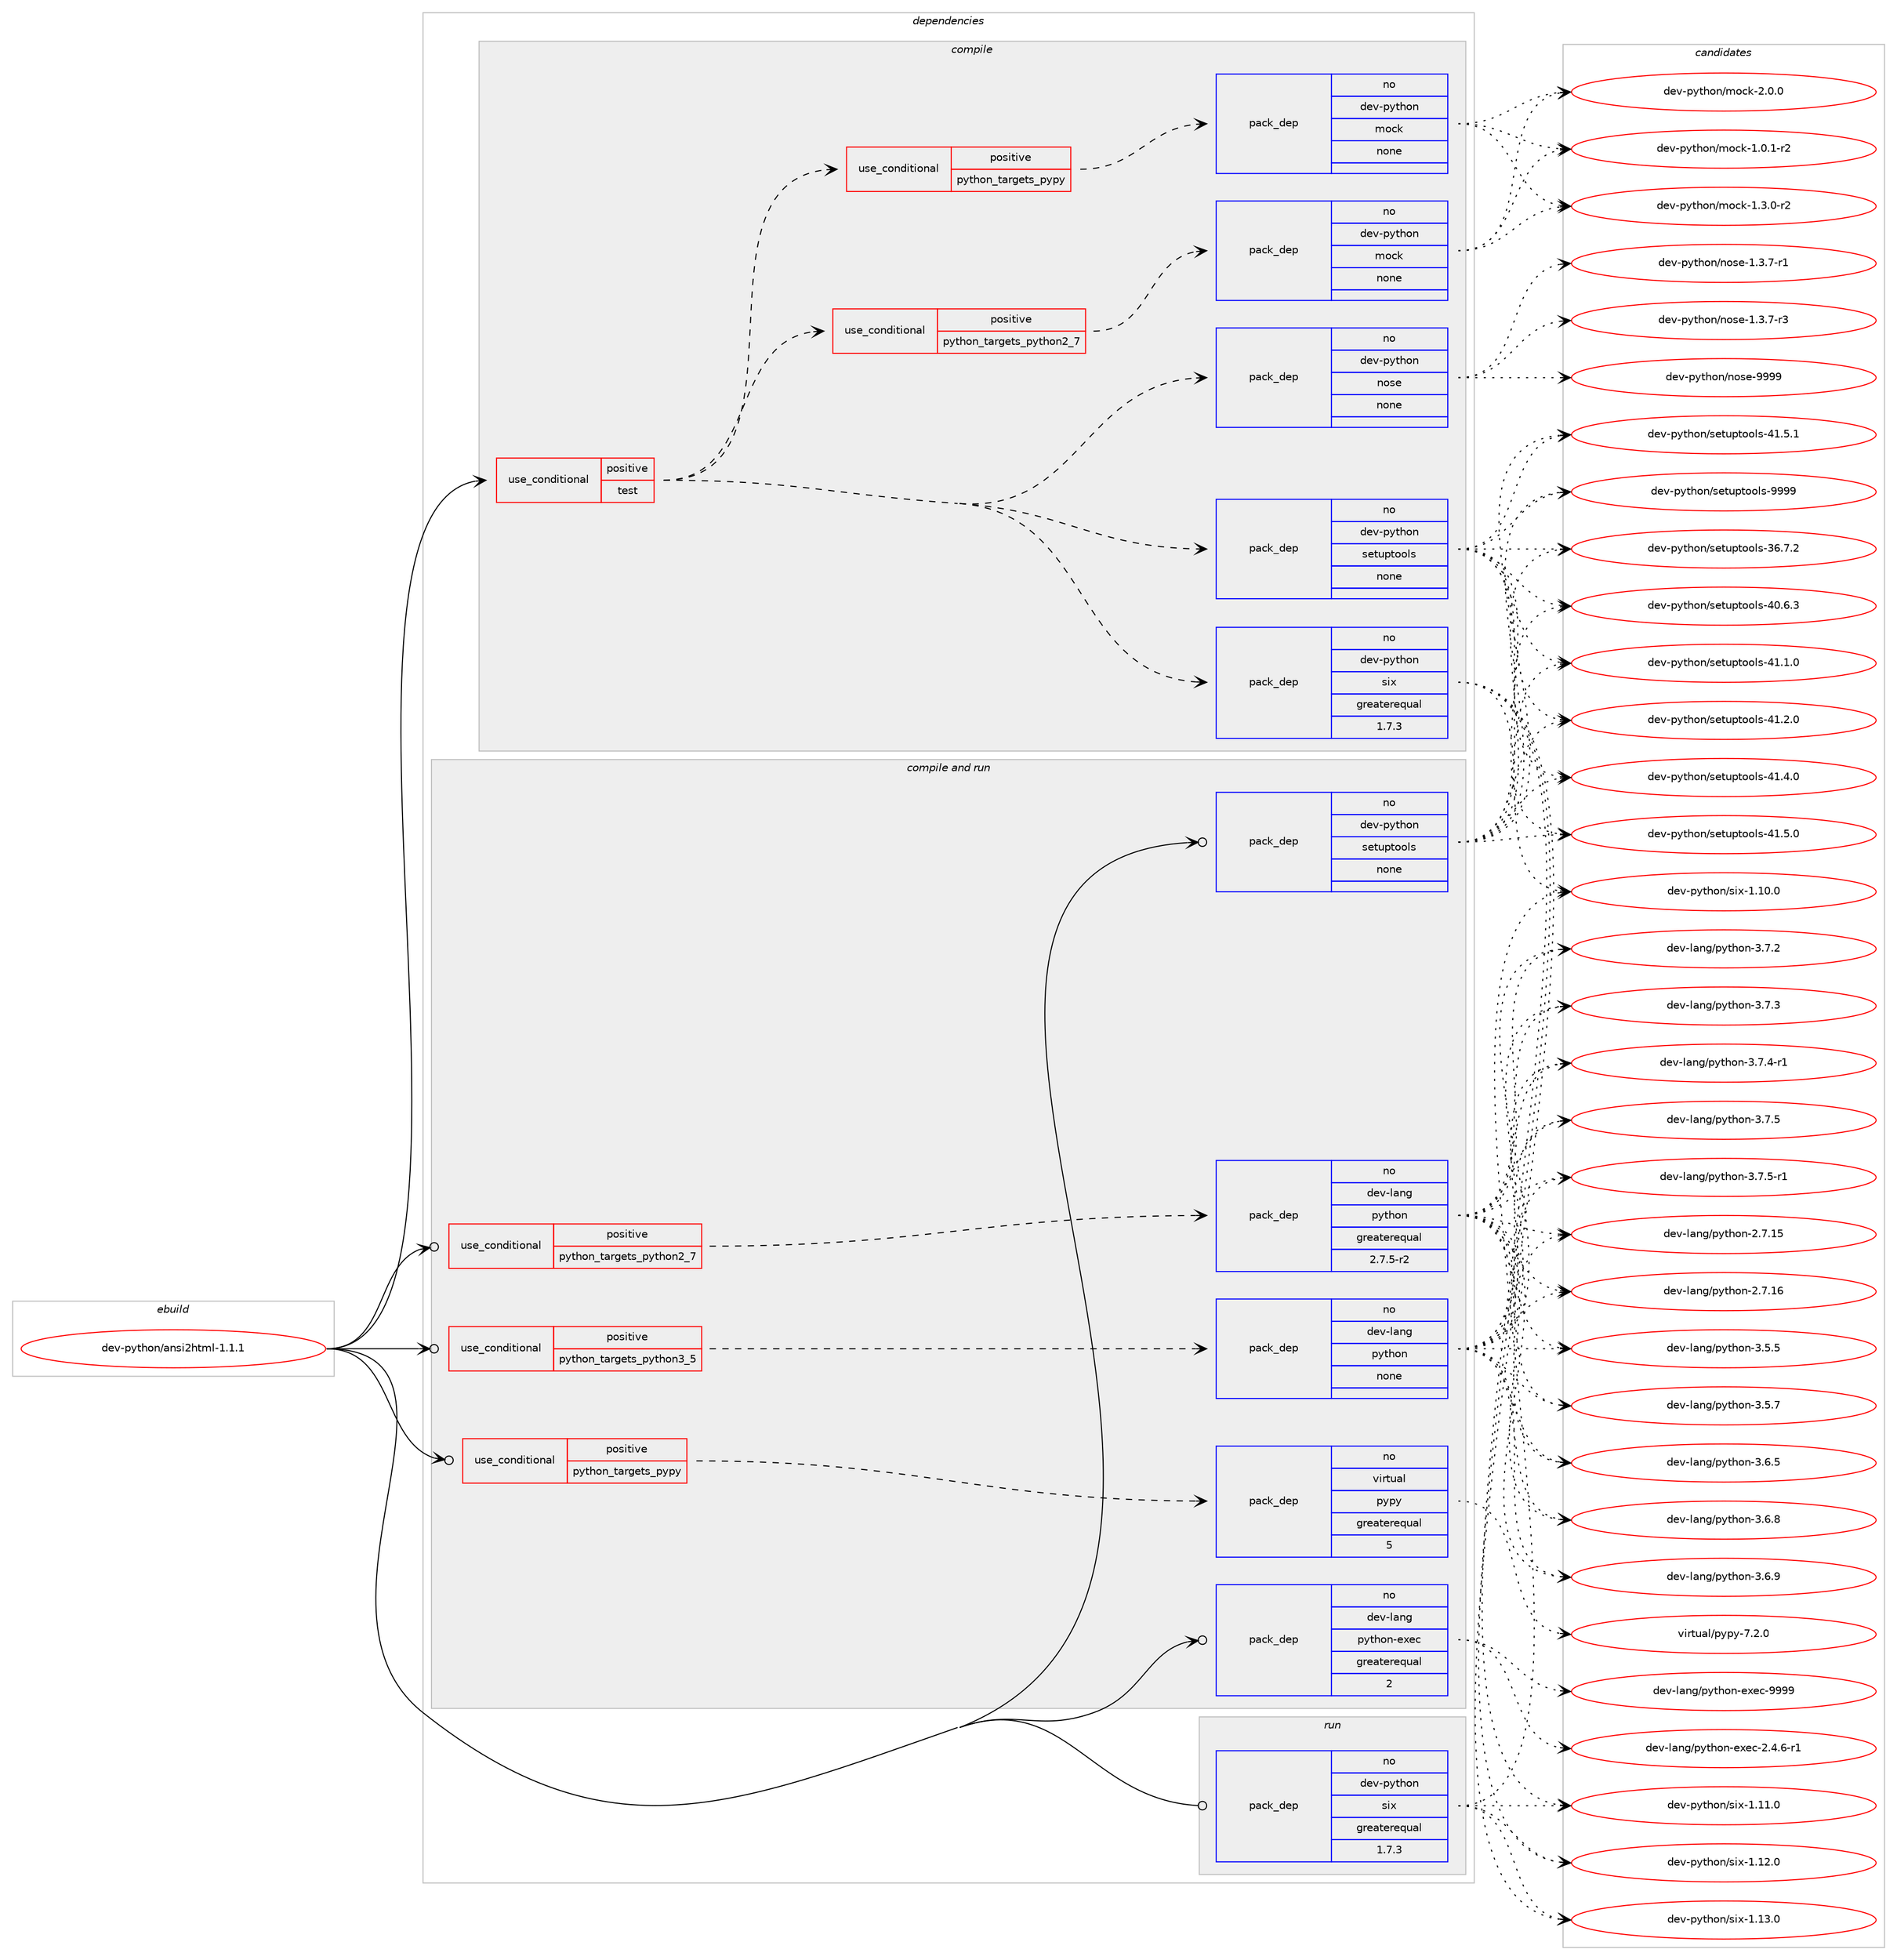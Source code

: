 digraph prolog {

# *************
# Graph options
# *************

newrank=true;
concentrate=true;
compound=true;
graph [rankdir=LR,fontname=Helvetica,fontsize=10,ranksep=1.5];#, ranksep=2.5, nodesep=0.2];
edge  [arrowhead=vee];
node  [fontname=Helvetica,fontsize=10];

# **********
# The ebuild
# **********

subgraph cluster_leftcol {
color=gray;
rank=same;
label=<<i>ebuild</i>>;
id [label="dev-python/ansi2html-1.1.1", color=red, width=4, href="../dev-python/ansi2html-1.1.1.svg"];
}

# ****************
# The dependencies
# ****************

subgraph cluster_midcol {
color=gray;
label=<<i>dependencies</i>>;
subgraph cluster_compile {
fillcolor="#eeeeee";
style=filled;
label=<<i>compile</i>>;
subgraph cond136075 {
dependency594032 [label=<<TABLE BORDER="0" CELLBORDER="1" CELLSPACING="0" CELLPADDING="4"><TR><TD ROWSPAN="3" CELLPADDING="10">use_conditional</TD></TR><TR><TD>positive</TD></TR><TR><TD>test</TD></TR></TABLE>>, shape=none, color=red];
subgraph pack446185 {
dependency594033 [label=<<TABLE BORDER="0" CELLBORDER="1" CELLSPACING="0" CELLPADDING="4" WIDTH="220"><TR><TD ROWSPAN="6" CELLPADDING="30">pack_dep</TD></TR><TR><TD WIDTH="110">no</TD></TR><TR><TD>dev-python</TD></TR><TR><TD>setuptools</TD></TR><TR><TD>none</TD></TR><TR><TD></TD></TR></TABLE>>, shape=none, color=blue];
}
dependency594032:e -> dependency594033:w [weight=20,style="dashed",arrowhead="vee"];
subgraph pack446186 {
dependency594034 [label=<<TABLE BORDER="0" CELLBORDER="1" CELLSPACING="0" CELLPADDING="4" WIDTH="220"><TR><TD ROWSPAN="6" CELLPADDING="30">pack_dep</TD></TR><TR><TD WIDTH="110">no</TD></TR><TR><TD>dev-python</TD></TR><TR><TD>six</TD></TR><TR><TD>greaterequal</TD></TR><TR><TD>1.7.3</TD></TR></TABLE>>, shape=none, color=blue];
}
dependency594032:e -> dependency594034:w [weight=20,style="dashed",arrowhead="vee"];
subgraph pack446187 {
dependency594035 [label=<<TABLE BORDER="0" CELLBORDER="1" CELLSPACING="0" CELLPADDING="4" WIDTH="220"><TR><TD ROWSPAN="6" CELLPADDING="30">pack_dep</TD></TR><TR><TD WIDTH="110">no</TD></TR><TR><TD>dev-python</TD></TR><TR><TD>nose</TD></TR><TR><TD>none</TD></TR><TR><TD></TD></TR></TABLE>>, shape=none, color=blue];
}
dependency594032:e -> dependency594035:w [weight=20,style="dashed",arrowhead="vee"];
subgraph cond136076 {
dependency594036 [label=<<TABLE BORDER="0" CELLBORDER="1" CELLSPACING="0" CELLPADDING="4"><TR><TD ROWSPAN="3" CELLPADDING="10">use_conditional</TD></TR><TR><TD>positive</TD></TR><TR><TD>python_targets_pypy</TD></TR></TABLE>>, shape=none, color=red];
subgraph pack446188 {
dependency594037 [label=<<TABLE BORDER="0" CELLBORDER="1" CELLSPACING="0" CELLPADDING="4" WIDTH="220"><TR><TD ROWSPAN="6" CELLPADDING="30">pack_dep</TD></TR><TR><TD WIDTH="110">no</TD></TR><TR><TD>dev-python</TD></TR><TR><TD>mock</TD></TR><TR><TD>none</TD></TR><TR><TD></TD></TR></TABLE>>, shape=none, color=blue];
}
dependency594036:e -> dependency594037:w [weight=20,style="dashed",arrowhead="vee"];
}
dependency594032:e -> dependency594036:w [weight=20,style="dashed",arrowhead="vee"];
subgraph cond136077 {
dependency594038 [label=<<TABLE BORDER="0" CELLBORDER="1" CELLSPACING="0" CELLPADDING="4"><TR><TD ROWSPAN="3" CELLPADDING="10">use_conditional</TD></TR><TR><TD>positive</TD></TR><TR><TD>python_targets_python2_7</TD></TR></TABLE>>, shape=none, color=red];
subgraph pack446189 {
dependency594039 [label=<<TABLE BORDER="0" CELLBORDER="1" CELLSPACING="0" CELLPADDING="4" WIDTH="220"><TR><TD ROWSPAN="6" CELLPADDING="30">pack_dep</TD></TR><TR><TD WIDTH="110">no</TD></TR><TR><TD>dev-python</TD></TR><TR><TD>mock</TD></TR><TR><TD>none</TD></TR><TR><TD></TD></TR></TABLE>>, shape=none, color=blue];
}
dependency594038:e -> dependency594039:w [weight=20,style="dashed",arrowhead="vee"];
}
dependency594032:e -> dependency594038:w [weight=20,style="dashed",arrowhead="vee"];
}
id:e -> dependency594032:w [weight=20,style="solid",arrowhead="vee"];
}
subgraph cluster_compileandrun {
fillcolor="#eeeeee";
style=filled;
label=<<i>compile and run</i>>;
subgraph cond136078 {
dependency594040 [label=<<TABLE BORDER="0" CELLBORDER="1" CELLSPACING="0" CELLPADDING="4"><TR><TD ROWSPAN="3" CELLPADDING="10">use_conditional</TD></TR><TR><TD>positive</TD></TR><TR><TD>python_targets_pypy</TD></TR></TABLE>>, shape=none, color=red];
subgraph pack446190 {
dependency594041 [label=<<TABLE BORDER="0" CELLBORDER="1" CELLSPACING="0" CELLPADDING="4" WIDTH="220"><TR><TD ROWSPAN="6" CELLPADDING="30">pack_dep</TD></TR><TR><TD WIDTH="110">no</TD></TR><TR><TD>virtual</TD></TR><TR><TD>pypy</TD></TR><TR><TD>greaterequal</TD></TR><TR><TD>5</TD></TR></TABLE>>, shape=none, color=blue];
}
dependency594040:e -> dependency594041:w [weight=20,style="dashed",arrowhead="vee"];
}
id:e -> dependency594040:w [weight=20,style="solid",arrowhead="odotvee"];
subgraph cond136079 {
dependency594042 [label=<<TABLE BORDER="0" CELLBORDER="1" CELLSPACING="0" CELLPADDING="4"><TR><TD ROWSPAN="3" CELLPADDING="10">use_conditional</TD></TR><TR><TD>positive</TD></TR><TR><TD>python_targets_python2_7</TD></TR></TABLE>>, shape=none, color=red];
subgraph pack446191 {
dependency594043 [label=<<TABLE BORDER="0" CELLBORDER="1" CELLSPACING="0" CELLPADDING="4" WIDTH="220"><TR><TD ROWSPAN="6" CELLPADDING="30">pack_dep</TD></TR><TR><TD WIDTH="110">no</TD></TR><TR><TD>dev-lang</TD></TR><TR><TD>python</TD></TR><TR><TD>greaterequal</TD></TR><TR><TD>2.7.5-r2</TD></TR></TABLE>>, shape=none, color=blue];
}
dependency594042:e -> dependency594043:w [weight=20,style="dashed",arrowhead="vee"];
}
id:e -> dependency594042:w [weight=20,style="solid",arrowhead="odotvee"];
subgraph cond136080 {
dependency594044 [label=<<TABLE BORDER="0" CELLBORDER="1" CELLSPACING="0" CELLPADDING="4"><TR><TD ROWSPAN="3" CELLPADDING="10">use_conditional</TD></TR><TR><TD>positive</TD></TR><TR><TD>python_targets_python3_5</TD></TR></TABLE>>, shape=none, color=red];
subgraph pack446192 {
dependency594045 [label=<<TABLE BORDER="0" CELLBORDER="1" CELLSPACING="0" CELLPADDING="4" WIDTH="220"><TR><TD ROWSPAN="6" CELLPADDING="30">pack_dep</TD></TR><TR><TD WIDTH="110">no</TD></TR><TR><TD>dev-lang</TD></TR><TR><TD>python</TD></TR><TR><TD>none</TD></TR><TR><TD></TD></TR></TABLE>>, shape=none, color=blue];
}
dependency594044:e -> dependency594045:w [weight=20,style="dashed",arrowhead="vee"];
}
id:e -> dependency594044:w [weight=20,style="solid",arrowhead="odotvee"];
subgraph pack446193 {
dependency594046 [label=<<TABLE BORDER="0" CELLBORDER="1" CELLSPACING="0" CELLPADDING="4" WIDTH="220"><TR><TD ROWSPAN="6" CELLPADDING="30">pack_dep</TD></TR><TR><TD WIDTH="110">no</TD></TR><TR><TD>dev-lang</TD></TR><TR><TD>python-exec</TD></TR><TR><TD>greaterequal</TD></TR><TR><TD>2</TD></TR></TABLE>>, shape=none, color=blue];
}
id:e -> dependency594046:w [weight=20,style="solid",arrowhead="odotvee"];
subgraph pack446194 {
dependency594047 [label=<<TABLE BORDER="0" CELLBORDER="1" CELLSPACING="0" CELLPADDING="4" WIDTH="220"><TR><TD ROWSPAN="6" CELLPADDING="30">pack_dep</TD></TR><TR><TD WIDTH="110">no</TD></TR><TR><TD>dev-python</TD></TR><TR><TD>setuptools</TD></TR><TR><TD>none</TD></TR><TR><TD></TD></TR></TABLE>>, shape=none, color=blue];
}
id:e -> dependency594047:w [weight=20,style="solid",arrowhead="odotvee"];
}
subgraph cluster_run {
fillcolor="#eeeeee";
style=filled;
label=<<i>run</i>>;
subgraph pack446195 {
dependency594048 [label=<<TABLE BORDER="0" CELLBORDER="1" CELLSPACING="0" CELLPADDING="4" WIDTH="220"><TR><TD ROWSPAN="6" CELLPADDING="30">pack_dep</TD></TR><TR><TD WIDTH="110">no</TD></TR><TR><TD>dev-python</TD></TR><TR><TD>six</TD></TR><TR><TD>greaterequal</TD></TR><TR><TD>1.7.3</TD></TR></TABLE>>, shape=none, color=blue];
}
id:e -> dependency594048:w [weight=20,style="solid",arrowhead="odot"];
}
}

# **************
# The candidates
# **************

subgraph cluster_choices {
rank=same;
color=gray;
label=<<i>candidates</i>>;

subgraph choice446185 {
color=black;
nodesep=1;
choice100101118451121211161041111104711510111611711211611111110811545515446554650 [label="dev-python/setuptools-36.7.2", color=red, width=4,href="../dev-python/setuptools-36.7.2.svg"];
choice100101118451121211161041111104711510111611711211611111110811545524846544651 [label="dev-python/setuptools-40.6.3", color=red, width=4,href="../dev-python/setuptools-40.6.3.svg"];
choice100101118451121211161041111104711510111611711211611111110811545524946494648 [label="dev-python/setuptools-41.1.0", color=red, width=4,href="../dev-python/setuptools-41.1.0.svg"];
choice100101118451121211161041111104711510111611711211611111110811545524946504648 [label="dev-python/setuptools-41.2.0", color=red, width=4,href="../dev-python/setuptools-41.2.0.svg"];
choice100101118451121211161041111104711510111611711211611111110811545524946524648 [label="dev-python/setuptools-41.4.0", color=red, width=4,href="../dev-python/setuptools-41.4.0.svg"];
choice100101118451121211161041111104711510111611711211611111110811545524946534648 [label="dev-python/setuptools-41.5.0", color=red, width=4,href="../dev-python/setuptools-41.5.0.svg"];
choice100101118451121211161041111104711510111611711211611111110811545524946534649 [label="dev-python/setuptools-41.5.1", color=red, width=4,href="../dev-python/setuptools-41.5.1.svg"];
choice10010111845112121116104111110471151011161171121161111111081154557575757 [label="dev-python/setuptools-9999", color=red, width=4,href="../dev-python/setuptools-9999.svg"];
dependency594033:e -> choice100101118451121211161041111104711510111611711211611111110811545515446554650:w [style=dotted,weight="100"];
dependency594033:e -> choice100101118451121211161041111104711510111611711211611111110811545524846544651:w [style=dotted,weight="100"];
dependency594033:e -> choice100101118451121211161041111104711510111611711211611111110811545524946494648:w [style=dotted,weight="100"];
dependency594033:e -> choice100101118451121211161041111104711510111611711211611111110811545524946504648:w [style=dotted,weight="100"];
dependency594033:e -> choice100101118451121211161041111104711510111611711211611111110811545524946524648:w [style=dotted,weight="100"];
dependency594033:e -> choice100101118451121211161041111104711510111611711211611111110811545524946534648:w [style=dotted,weight="100"];
dependency594033:e -> choice100101118451121211161041111104711510111611711211611111110811545524946534649:w [style=dotted,weight="100"];
dependency594033:e -> choice10010111845112121116104111110471151011161171121161111111081154557575757:w [style=dotted,weight="100"];
}
subgraph choice446186 {
color=black;
nodesep=1;
choice100101118451121211161041111104711510512045494649484648 [label="dev-python/six-1.10.0", color=red, width=4,href="../dev-python/six-1.10.0.svg"];
choice100101118451121211161041111104711510512045494649494648 [label="dev-python/six-1.11.0", color=red, width=4,href="../dev-python/six-1.11.0.svg"];
choice100101118451121211161041111104711510512045494649504648 [label="dev-python/six-1.12.0", color=red, width=4,href="../dev-python/six-1.12.0.svg"];
choice100101118451121211161041111104711510512045494649514648 [label="dev-python/six-1.13.0", color=red, width=4,href="../dev-python/six-1.13.0.svg"];
dependency594034:e -> choice100101118451121211161041111104711510512045494649484648:w [style=dotted,weight="100"];
dependency594034:e -> choice100101118451121211161041111104711510512045494649494648:w [style=dotted,weight="100"];
dependency594034:e -> choice100101118451121211161041111104711510512045494649504648:w [style=dotted,weight="100"];
dependency594034:e -> choice100101118451121211161041111104711510512045494649514648:w [style=dotted,weight="100"];
}
subgraph choice446187 {
color=black;
nodesep=1;
choice10010111845112121116104111110471101111151014549465146554511449 [label="dev-python/nose-1.3.7-r1", color=red, width=4,href="../dev-python/nose-1.3.7-r1.svg"];
choice10010111845112121116104111110471101111151014549465146554511451 [label="dev-python/nose-1.3.7-r3", color=red, width=4,href="../dev-python/nose-1.3.7-r3.svg"];
choice10010111845112121116104111110471101111151014557575757 [label="dev-python/nose-9999", color=red, width=4,href="../dev-python/nose-9999.svg"];
dependency594035:e -> choice10010111845112121116104111110471101111151014549465146554511449:w [style=dotted,weight="100"];
dependency594035:e -> choice10010111845112121116104111110471101111151014549465146554511451:w [style=dotted,weight="100"];
dependency594035:e -> choice10010111845112121116104111110471101111151014557575757:w [style=dotted,weight="100"];
}
subgraph choice446188 {
color=black;
nodesep=1;
choice1001011184511212111610411111047109111991074549464846494511450 [label="dev-python/mock-1.0.1-r2", color=red, width=4,href="../dev-python/mock-1.0.1-r2.svg"];
choice1001011184511212111610411111047109111991074549465146484511450 [label="dev-python/mock-1.3.0-r2", color=red, width=4,href="../dev-python/mock-1.3.0-r2.svg"];
choice100101118451121211161041111104710911199107455046484648 [label="dev-python/mock-2.0.0", color=red, width=4,href="../dev-python/mock-2.0.0.svg"];
dependency594037:e -> choice1001011184511212111610411111047109111991074549464846494511450:w [style=dotted,weight="100"];
dependency594037:e -> choice1001011184511212111610411111047109111991074549465146484511450:w [style=dotted,weight="100"];
dependency594037:e -> choice100101118451121211161041111104710911199107455046484648:w [style=dotted,weight="100"];
}
subgraph choice446189 {
color=black;
nodesep=1;
choice1001011184511212111610411111047109111991074549464846494511450 [label="dev-python/mock-1.0.1-r2", color=red, width=4,href="../dev-python/mock-1.0.1-r2.svg"];
choice1001011184511212111610411111047109111991074549465146484511450 [label="dev-python/mock-1.3.0-r2", color=red, width=4,href="../dev-python/mock-1.3.0-r2.svg"];
choice100101118451121211161041111104710911199107455046484648 [label="dev-python/mock-2.0.0", color=red, width=4,href="../dev-python/mock-2.0.0.svg"];
dependency594039:e -> choice1001011184511212111610411111047109111991074549464846494511450:w [style=dotted,weight="100"];
dependency594039:e -> choice1001011184511212111610411111047109111991074549465146484511450:w [style=dotted,weight="100"];
dependency594039:e -> choice100101118451121211161041111104710911199107455046484648:w [style=dotted,weight="100"];
}
subgraph choice446190 {
color=black;
nodesep=1;
choice1181051141161179710847112121112121455546504648 [label="virtual/pypy-7.2.0", color=red, width=4,href="../virtual/pypy-7.2.0.svg"];
dependency594041:e -> choice1181051141161179710847112121112121455546504648:w [style=dotted,weight="100"];
}
subgraph choice446191 {
color=black;
nodesep=1;
choice10010111845108971101034711212111610411111045504655464953 [label="dev-lang/python-2.7.15", color=red, width=4,href="../dev-lang/python-2.7.15.svg"];
choice10010111845108971101034711212111610411111045504655464954 [label="dev-lang/python-2.7.16", color=red, width=4,href="../dev-lang/python-2.7.16.svg"];
choice100101118451089711010347112121116104111110455146534653 [label="dev-lang/python-3.5.5", color=red, width=4,href="../dev-lang/python-3.5.5.svg"];
choice100101118451089711010347112121116104111110455146534655 [label="dev-lang/python-3.5.7", color=red, width=4,href="../dev-lang/python-3.5.7.svg"];
choice100101118451089711010347112121116104111110455146544653 [label="dev-lang/python-3.6.5", color=red, width=4,href="../dev-lang/python-3.6.5.svg"];
choice100101118451089711010347112121116104111110455146544656 [label="dev-lang/python-3.6.8", color=red, width=4,href="../dev-lang/python-3.6.8.svg"];
choice100101118451089711010347112121116104111110455146544657 [label="dev-lang/python-3.6.9", color=red, width=4,href="../dev-lang/python-3.6.9.svg"];
choice100101118451089711010347112121116104111110455146554650 [label="dev-lang/python-3.7.2", color=red, width=4,href="../dev-lang/python-3.7.2.svg"];
choice100101118451089711010347112121116104111110455146554651 [label="dev-lang/python-3.7.3", color=red, width=4,href="../dev-lang/python-3.7.3.svg"];
choice1001011184510897110103471121211161041111104551465546524511449 [label="dev-lang/python-3.7.4-r1", color=red, width=4,href="../dev-lang/python-3.7.4-r1.svg"];
choice100101118451089711010347112121116104111110455146554653 [label="dev-lang/python-3.7.5", color=red, width=4,href="../dev-lang/python-3.7.5.svg"];
choice1001011184510897110103471121211161041111104551465546534511449 [label="dev-lang/python-3.7.5-r1", color=red, width=4,href="../dev-lang/python-3.7.5-r1.svg"];
dependency594043:e -> choice10010111845108971101034711212111610411111045504655464953:w [style=dotted,weight="100"];
dependency594043:e -> choice10010111845108971101034711212111610411111045504655464954:w [style=dotted,weight="100"];
dependency594043:e -> choice100101118451089711010347112121116104111110455146534653:w [style=dotted,weight="100"];
dependency594043:e -> choice100101118451089711010347112121116104111110455146534655:w [style=dotted,weight="100"];
dependency594043:e -> choice100101118451089711010347112121116104111110455146544653:w [style=dotted,weight="100"];
dependency594043:e -> choice100101118451089711010347112121116104111110455146544656:w [style=dotted,weight="100"];
dependency594043:e -> choice100101118451089711010347112121116104111110455146544657:w [style=dotted,weight="100"];
dependency594043:e -> choice100101118451089711010347112121116104111110455146554650:w [style=dotted,weight="100"];
dependency594043:e -> choice100101118451089711010347112121116104111110455146554651:w [style=dotted,weight="100"];
dependency594043:e -> choice1001011184510897110103471121211161041111104551465546524511449:w [style=dotted,weight="100"];
dependency594043:e -> choice100101118451089711010347112121116104111110455146554653:w [style=dotted,weight="100"];
dependency594043:e -> choice1001011184510897110103471121211161041111104551465546534511449:w [style=dotted,weight="100"];
}
subgraph choice446192 {
color=black;
nodesep=1;
choice10010111845108971101034711212111610411111045504655464953 [label="dev-lang/python-2.7.15", color=red, width=4,href="../dev-lang/python-2.7.15.svg"];
choice10010111845108971101034711212111610411111045504655464954 [label="dev-lang/python-2.7.16", color=red, width=4,href="../dev-lang/python-2.7.16.svg"];
choice100101118451089711010347112121116104111110455146534653 [label="dev-lang/python-3.5.5", color=red, width=4,href="../dev-lang/python-3.5.5.svg"];
choice100101118451089711010347112121116104111110455146534655 [label="dev-lang/python-3.5.7", color=red, width=4,href="../dev-lang/python-3.5.7.svg"];
choice100101118451089711010347112121116104111110455146544653 [label="dev-lang/python-3.6.5", color=red, width=4,href="../dev-lang/python-3.6.5.svg"];
choice100101118451089711010347112121116104111110455146544656 [label="dev-lang/python-3.6.8", color=red, width=4,href="../dev-lang/python-3.6.8.svg"];
choice100101118451089711010347112121116104111110455146544657 [label="dev-lang/python-3.6.9", color=red, width=4,href="../dev-lang/python-3.6.9.svg"];
choice100101118451089711010347112121116104111110455146554650 [label="dev-lang/python-3.7.2", color=red, width=4,href="../dev-lang/python-3.7.2.svg"];
choice100101118451089711010347112121116104111110455146554651 [label="dev-lang/python-3.7.3", color=red, width=4,href="../dev-lang/python-3.7.3.svg"];
choice1001011184510897110103471121211161041111104551465546524511449 [label="dev-lang/python-3.7.4-r1", color=red, width=4,href="../dev-lang/python-3.7.4-r1.svg"];
choice100101118451089711010347112121116104111110455146554653 [label="dev-lang/python-3.7.5", color=red, width=4,href="../dev-lang/python-3.7.5.svg"];
choice1001011184510897110103471121211161041111104551465546534511449 [label="dev-lang/python-3.7.5-r1", color=red, width=4,href="../dev-lang/python-3.7.5-r1.svg"];
dependency594045:e -> choice10010111845108971101034711212111610411111045504655464953:w [style=dotted,weight="100"];
dependency594045:e -> choice10010111845108971101034711212111610411111045504655464954:w [style=dotted,weight="100"];
dependency594045:e -> choice100101118451089711010347112121116104111110455146534653:w [style=dotted,weight="100"];
dependency594045:e -> choice100101118451089711010347112121116104111110455146534655:w [style=dotted,weight="100"];
dependency594045:e -> choice100101118451089711010347112121116104111110455146544653:w [style=dotted,weight="100"];
dependency594045:e -> choice100101118451089711010347112121116104111110455146544656:w [style=dotted,weight="100"];
dependency594045:e -> choice100101118451089711010347112121116104111110455146544657:w [style=dotted,weight="100"];
dependency594045:e -> choice100101118451089711010347112121116104111110455146554650:w [style=dotted,weight="100"];
dependency594045:e -> choice100101118451089711010347112121116104111110455146554651:w [style=dotted,weight="100"];
dependency594045:e -> choice1001011184510897110103471121211161041111104551465546524511449:w [style=dotted,weight="100"];
dependency594045:e -> choice100101118451089711010347112121116104111110455146554653:w [style=dotted,weight="100"];
dependency594045:e -> choice1001011184510897110103471121211161041111104551465546534511449:w [style=dotted,weight="100"];
}
subgraph choice446193 {
color=black;
nodesep=1;
choice10010111845108971101034711212111610411111045101120101994550465246544511449 [label="dev-lang/python-exec-2.4.6-r1", color=red, width=4,href="../dev-lang/python-exec-2.4.6-r1.svg"];
choice10010111845108971101034711212111610411111045101120101994557575757 [label="dev-lang/python-exec-9999", color=red, width=4,href="../dev-lang/python-exec-9999.svg"];
dependency594046:e -> choice10010111845108971101034711212111610411111045101120101994550465246544511449:w [style=dotted,weight="100"];
dependency594046:e -> choice10010111845108971101034711212111610411111045101120101994557575757:w [style=dotted,weight="100"];
}
subgraph choice446194 {
color=black;
nodesep=1;
choice100101118451121211161041111104711510111611711211611111110811545515446554650 [label="dev-python/setuptools-36.7.2", color=red, width=4,href="../dev-python/setuptools-36.7.2.svg"];
choice100101118451121211161041111104711510111611711211611111110811545524846544651 [label="dev-python/setuptools-40.6.3", color=red, width=4,href="../dev-python/setuptools-40.6.3.svg"];
choice100101118451121211161041111104711510111611711211611111110811545524946494648 [label="dev-python/setuptools-41.1.0", color=red, width=4,href="../dev-python/setuptools-41.1.0.svg"];
choice100101118451121211161041111104711510111611711211611111110811545524946504648 [label="dev-python/setuptools-41.2.0", color=red, width=4,href="../dev-python/setuptools-41.2.0.svg"];
choice100101118451121211161041111104711510111611711211611111110811545524946524648 [label="dev-python/setuptools-41.4.0", color=red, width=4,href="../dev-python/setuptools-41.4.0.svg"];
choice100101118451121211161041111104711510111611711211611111110811545524946534648 [label="dev-python/setuptools-41.5.0", color=red, width=4,href="../dev-python/setuptools-41.5.0.svg"];
choice100101118451121211161041111104711510111611711211611111110811545524946534649 [label="dev-python/setuptools-41.5.1", color=red, width=4,href="../dev-python/setuptools-41.5.1.svg"];
choice10010111845112121116104111110471151011161171121161111111081154557575757 [label="dev-python/setuptools-9999", color=red, width=4,href="../dev-python/setuptools-9999.svg"];
dependency594047:e -> choice100101118451121211161041111104711510111611711211611111110811545515446554650:w [style=dotted,weight="100"];
dependency594047:e -> choice100101118451121211161041111104711510111611711211611111110811545524846544651:w [style=dotted,weight="100"];
dependency594047:e -> choice100101118451121211161041111104711510111611711211611111110811545524946494648:w [style=dotted,weight="100"];
dependency594047:e -> choice100101118451121211161041111104711510111611711211611111110811545524946504648:w [style=dotted,weight="100"];
dependency594047:e -> choice100101118451121211161041111104711510111611711211611111110811545524946524648:w [style=dotted,weight="100"];
dependency594047:e -> choice100101118451121211161041111104711510111611711211611111110811545524946534648:w [style=dotted,weight="100"];
dependency594047:e -> choice100101118451121211161041111104711510111611711211611111110811545524946534649:w [style=dotted,weight="100"];
dependency594047:e -> choice10010111845112121116104111110471151011161171121161111111081154557575757:w [style=dotted,weight="100"];
}
subgraph choice446195 {
color=black;
nodesep=1;
choice100101118451121211161041111104711510512045494649484648 [label="dev-python/six-1.10.0", color=red, width=4,href="../dev-python/six-1.10.0.svg"];
choice100101118451121211161041111104711510512045494649494648 [label="dev-python/six-1.11.0", color=red, width=4,href="../dev-python/six-1.11.0.svg"];
choice100101118451121211161041111104711510512045494649504648 [label="dev-python/six-1.12.0", color=red, width=4,href="../dev-python/six-1.12.0.svg"];
choice100101118451121211161041111104711510512045494649514648 [label="dev-python/six-1.13.0", color=red, width=4,href="../dev-python/six-1.13.0.svg"];
dependency594048:e -> choice100101118451121211161041111104711510512045494649484648:w [style=dotted,weight="100"];
dependency594048:e -> choice100101118451121211161041111104711510512045494649494648:w [style=dotted,weight="100"];
dependency594048:e -> choice100101118451121211161041111104711510512045494649504648:w [style=dotted,weight="100"];
dependency594048:e -> choice100101118451121211161041111104711510512045494649514648:w [style=dotted,weight="100"];
}
}

}
